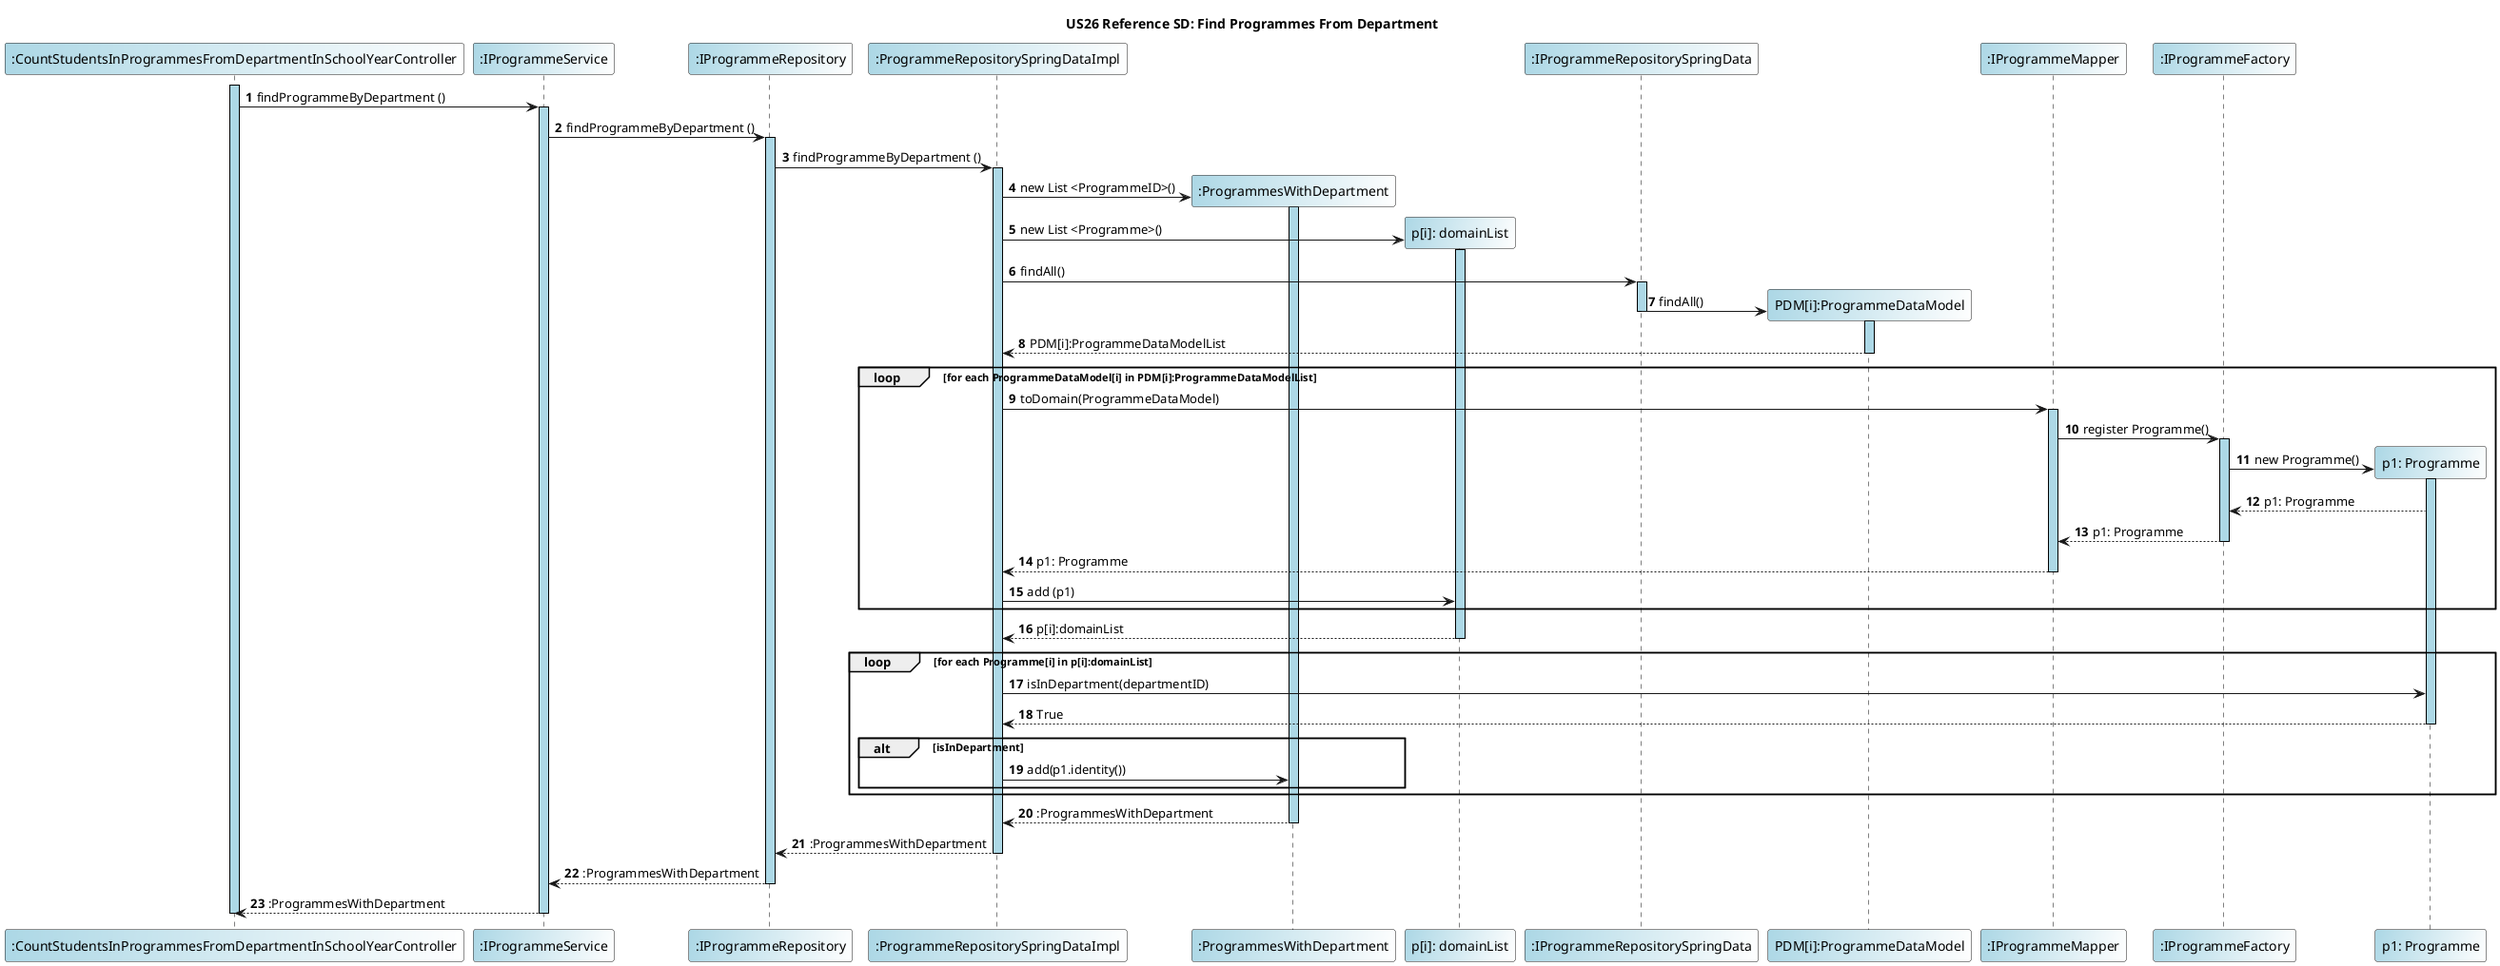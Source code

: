 @startuml

 title US26 Reference SD: Find Programmes From Department
 autonumber
 skinparam sequence {
    LifelineBorderColor Black
    LifelineBackgroundColor LightBlue
  }

 participant ":CountStudentsInProgrammesFromDepartmentInSchoolYearController" as Controller #LightBlue/White
 participant ":IProgrammeService" as IProgrammeService #LightBlue/White
 participant ":IProgrammeRepository" as IProgrammeRepository #LightBlue/White
 participant ":ProgrammeRepositorySpringDataImpl" as ProgrammeRepositorySpringDataImpl #LightBlue/White

 activate Controller
 Controller -> IProgrammeService: findProgrammeByDepartment ()

 activate IProgrammeService
 IProgrammeService -> IProgrammeRepository: findProgrammeByDepartment ()
 activate IProgrammeRepository
 IProgrammeRepository -> ProgrammeRepositorySpringDataImpl: findProgrammeByDepartment ()
 activate ProgrammeRepositorySpringDataImpl
 create ":ProgrammesWithDepartment" #LightBlue/White

 ProgrammeRepositorySpringDataImpl ->  ":ProgrammesWithDepartment"** : new List <ProgrammeID>()
 activate ":ProgrammesWithDepartment"

 create "p[i]: domainList" #LightBlue/White
 ProgrammeRepositorySpringDataImpl ->  "p[i]: domainList"** : new List <Programme>()
 activate "p[i]: domainList"
 participant ":IProgrammeRepositorySpringData" as IProgrammeRepositorySpringData #LightBlue/White

 ProgrammeRepositorySpringDataImpl -> IProgrammeRepositorySpringData: findAll()
 activate IProgrammeRepositorySpringData
 create "PDM[i]:ProgrammeDataModel" #LightBlue/White
 IProgrammeRepositorySpringData -> "PDM[i]:ProgrammeDataModel"** : findAll()
 deactivate IProgrammeRepositorySpringData
 activate "PDM[i]:ProgrammeDataModel"
 "PDM[i]:ProgrammeDataModel" --> ProgrammeRepositorySpringDataImpl: PDM[i]:ProgrammeDataModelList

 loop for each ProgrammeDataModel[i] in PDM[i]:ProgrammeDataModelList
 deactivate "PDM[i]:ProgrammeDataModel"
 participant ":IProgrammeMapper" as IProgrammeMapper #LightBlue/White

 ProgrammeRepositorySpringDataImpl -> IProgrammeMapper: toDomain(ProgrammeDataModel)
 activate IProgrammeMapper
 participant ":IProgrammeFactory" as IProgrammeFactory #LightBlue/White

 IProgrammeMapper -> IProgrammeFactory: register Programme()
 activate IProgrammeFactory
 create "p1: Programme" #LightBlue/White
 IProgrammeFactory ->  "p1: Programme"** : new Programme()
 activate "p1: Programme"
 "p1: Programme" --> IProgrammeFactory: p1: Programme
 IProgrammeFactory --> IProgrammeMapper: p1: Programme
 deactivate IProgrammeFactory
 IProgrammeMapper --> ProgrammeRepositorySpringDataImpl: p1: Programme

 deactivate IProgrammeMapper
 ProgrammeRepositorySpringDataImpl -> "p[i]: domainList": add (p1)
 end

 "p[i]: domainList" --> ProgrammeRepositorySpringDataImpl: p[i]:domainList
 deactivate "p[i]: domainList"
 loop for each Programme[i] in p[i]:domainList
 ProgrammeRepositorySpringDataImpl -> "p1: Programme": isInDepartment(departmentID)
 "p1: Programme" --> ProgrammeRepositorySpringDataImpl: True
 deactivate "p1: Programme"
 alt isInDepartment
 ProgrammeRepositorySpringDataImpl -> ":ProgrammesWithDepartment": add(p1.identity())
 end
 end

 ":ProgrammesWithDepartment" --> ProgrammeRepositorySpringDataImpl: :ProgrammesWithDepartment
 deactivate ":ProgrammesWithDepartment"
 ProgrammeRepositorySpringDataImpl --> IProgrammeRepository: :ProgrammesWithDepartment
 deactivate ProgrammeRepositorySpringDataImpl
 IProgrammeRepository --> IProgrammeService: :ProgrammesWithDepartment
 deactivate IProgrammeRepository
 IProgrammeService --> Controller: :ProgrammesWithDepartment
 deactivate IProgrammeService
 deactivate Controller
 @enduml